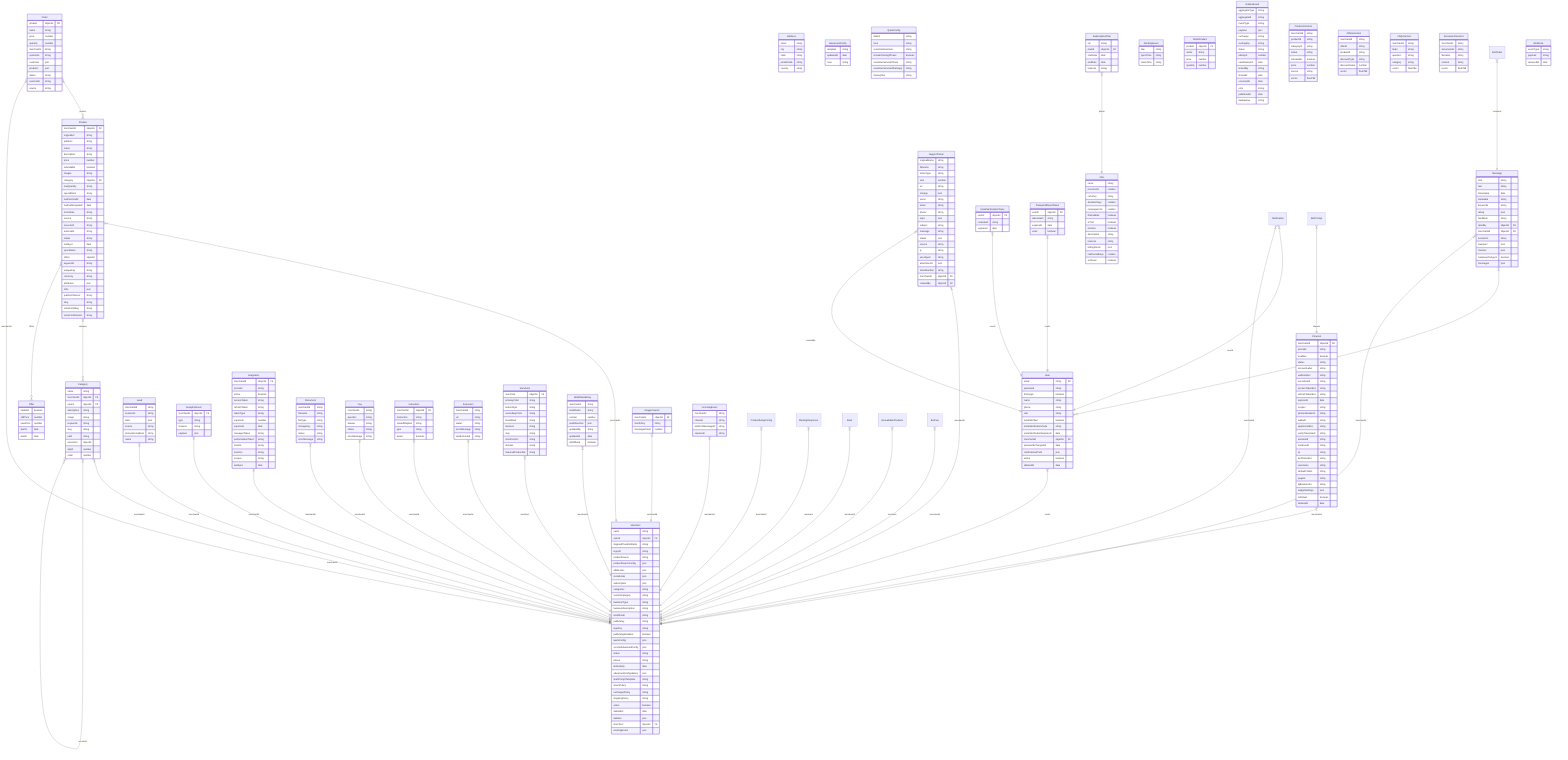 erDiagram
  %% ========================================
  %% Main Entities (Core Business Logic)
  %% ========================================

  %% Users and Merchants
  User {
    email string PK
    password string
    firstLogin boolean
    name string
    phone string
    role string
    emailVerified boolean
    emailVerificationCode string
    emailVerificationExpiresAt date
    merchantId objectid FK
    passwordChangedAt date
    notificationsPrefs json
    active boolean
    deletedAt date
  }

  Merchant {
    name string
    userId objectid FK
    skippedChecklistItems string
    logoUrl string
    productSource string
    productSourceConfig json
    addresses json
    socialLinks json
    subscription json
    categories string
    customCategory string
    businessType string
    businessDescription string
    workflowId string
    publicSlug string
    logoKey string
    publicSlugEnabled boolean
    quickConfig json
    currentAdvancedConfig json
    status string
    phone string
    lastActivity date
    advancedConfigHistory json
    finalPromptTemplate string
    returnPolicy string
    exchangePolicy string
    shippingPolicy string
    active boolean
    deletedAt date
    deletion json
    storefront objectid FK
    workingHours json
  }
  User }|--o{ Merchant : "userId"

  %% Products and Categories
  Product {
    merchantId objectid FK
    originalUrl string
    platform string
    name string
    description string
    price number
    isAvailable boolean
    images string
    category objectid FK
    lowQuantity string
    specsBlock string
    lastFetchedAt date
    lastFullScrapedAt date
    errorState string
    source string
    sourceUrl string
    externalId string
    status string
    lastSync date
    syncStatus string
    offers objectid
    keywords string
    uniqueKey string
    currency string
    attributes json
    offer json
    publicUrlStored string
    slug string
    storefrontSlug string
    storefrontDomain string
  }
  Product }|--|| Merchant : "merchantId"
  Product }|--o{ Category : "category"

  Category {
    name string
    merchantId objectid FK
    parent objectid FK
    description string
    image string
    keywords string
    slug string
    path string
    ancestors objectid
    depth number
    order number
  }
  Category }|--|| Merchant : "merchantId"
  Category }|--o{ Category : "parent"
  Category }|--o{ Category : "ancestors"

  %% Channels and Communication
  Channel {
    merchantId objectid FK
    provider string
    enabled boolean
    status string
    accountLabel string
    webhookUrl string
    secretHash string
    accessTokenEnc string
    refreshTokenEnc string
    expiresAt date
    scopes string
    phoneNumberId string
    wabaId string
    appSecretEnc string
    verifyTokenHash string
    sessionId string
    instanceId string
    qr string
    botTokenEnc string
    username string
    defaultChatId string
    pageId string
    igBusinessId string
    widgetSettings json
    isDefault boolean
    deletedAt date
  }
  Channel }|--|| Merchant : "merchantId"

  %% Messages and Chat
  Message {
    role string
    text string
    timestamp date
    metadata string
    keywords string
    rating json
    feedback string
    ratedBy objectid FK
    merchantId objectid FK
    sessionId string
    transport json
    channel json
    handoverToAgent boolean
    messages json
  }
  Message }|--o{ User : "ratedBy"
  Message }|--|| Merchant : "merchantId"

  %% Orders and E-commerce
  Order {
    product objectid FK
    name string
    price number
    quantity number
    merchantId string
    sessionId string
    customer json
    products json
    status string
    externalId string
    source string
  }
  Order }|--o{ Product : "product"
  Order }|--|| Merchant : "merchantId"

  %% Leads and Analytics
  Lead {
    merchantId string
    sessionId string
    data json
    source string
    phoneNormalized string
    name string
  }
  Lead }|--|| Merchant : "merchantId"

  AnalyticsEvent {
    merchantId objectid FK
    type string
    channel string
    payload json
  }
  AnalyticsEvent }|--|| Merchant : "merchantId"

  %% Integrations and External Services
  Integration {
    merchantId objectid FK
    provider string
    active boolean
    accessToken string
    refreshToken string
    tokenType string
    expiresIn number
    expiresAt date
    managerToken string
    authorizationToken string
    storeId string
    storeUrl string
    scopes string
    lastSync date
  }
  Integration }|--|| Merchant : "merchantId"

  %% Documents and Knowledge Base
  Document {
    merchantId string
    filename string
    fileType string
    storageKey string
    status string
    errorMessage string
  }
  Document }|--|| Merchant : "merchantId"

  Faq {
    merchantId string
    question string
    answer string
    status string
    errorMessage string
  }
  Faq }|--|| Merchant : "merchantId"

  Instruction {
    merchantId objectid FK
    instruction string
    relatedReplies string
    type string
    active boolean
  }
  Instruction }|--|| Merchant : "merchantId"

  SourceUrl {
    merchantId string
    url string
    status string
    errorMessage string
    textExtracted string
  }
  SourceUrl }|--|| Merchant : "merchantId"

  %% Support and Storefront
  Storefront {
    merchant objectid FK
    primaryColor string
    buttonStyle string
    secondaryColor string
    brandDark string
    banners string
    slug string
    storefrontUrl string
    domain string
    featuredProductIds string
  }
  Storefront }|--|| Merchant : "merchant"

  SupportTicket {
    originalName string
    filename string
    mimeType string
    size number
    url string
    storage json
    name string
    email string
    phone string
    topic json
    subject string
    message string
    status json
    source string
    ip string
    userAgent string
    attachments json
    ticketNumber string
    merchantId objectid FK
    createdBy objectid FK
  }
  SupportTicket }|--|| Merchant : "merchantId"
  SupportTicket }|--|| User : "createdBy"

  %% System and Workflow
  WorkflowHistory {
    merchantId string
    workflowId string
    version number
    workflowJson json
    updatedBy string
    updatedAt date
    isRollback boolean
  }
  WorkflowHistory }|--|| Merchant : "merchantId"

  %% ========================================
  %% Subdocuments (Embedded Documents)
  %% ========================================

  %% Merchant Subdocuments
  Address {
    street string
    city string
    state string
    postalCode string
    country string
  }

  AdvancedConfig {
    template string
    updatedAt date
    note string
  }

  QuickConfig {
    dialect string
    tone string
    customInstructions string
    includeClosingPhrase boolean
    customerServicePhone string
    customerServiceWhatsapp string
    closingText string
  }

  SubscriptionPlan {
    tier string
    planId objectid FK
    startDate date
    endDate date
    features string
  }

  WorkingHours {
    day string
    openTime string
    closeTime string
  }

  %% Product Subdocuments
  Offer {
    enabled boolean
    oldPrice number
    newPrice number
    startAt date
    endAt date
  }

  %% Order Subdocuments
  OrderProduct {
    product objectid FK
    name string
    price number
    quantity number
  }

  %% ========================================
  %% System Tables (Authentication & Security)
  %% ========================================

  %% Authentication
  EmailVerificationToken {
    userId objectid FK
    codeHash string
    expiresAt date
  }
  EmailVerificationToken }|--|| User : "userId"

  PasswordResetToken {
    userId objectid FK
    tokenHash string
    expiresAt date
    used boolean
  }
  PasswordResetToken }|--|| User : "userId"

  %% Plans and Billing
  Plan {
    name string
    priceCents number
    currency string
    durationDays number
    messageLimit number
    llmEnabled boolean
    isTrial boolean
    isActive boolean
    description string
    features string
    billingPeriod json
    trialPeriodDays number
    archived boolean
  }
  SubscriptionPlan }|--|| Plan : "planId"

  %% Usage and Limits
  UsageCounter {
    merchantId objectid FK
    monthKey string
    messagesUsed number
  }
  UsageCounter }|--|| Merchant : "merchantId"

  %% ========================================
  %% Event Sourcing and Audit
  %% ========================================

  IncomingEvent {
    merchantId string
    channel string
    platformMessageId string
    sessionId string
  }
  IncomingEvent }|--|| Merchant : "merchantId"

  OutboxEvent {
    aggregateType string
    aggregateId string
    eventType string
    payload json
    exchange string
    routingKey string
    status string
    attempts number
    nextAttemptAt date
    lockedBy string
    lockedAt date
    occurredAt date
    error string
    publishedAt date
    dedupeKey string
  }

  %% ========================================
  %% Vector Database Collections
  %% ========================================

  %% Qdrant Collections (Vector DB)
  ProductsVectors {
    merchantId string
    productId string
    categoryId string
    status string
    isAvailable boolean
    price number
    source string
    vector float768
  }

  OffersVectors {
    merchantId string
    offerId string
    productId string
    discountType string
    discountValue number
    vector float768
  }

  FAQsVectors {
    merchantId string
    faqId string
    question string
    category string
    vector float768
  }

  DocumentsVectors {
    merchantId string
    documentId string
    filename string
    content string
    vector float768
  }

  %% ========================================
  %% Additional Relationships
  %% ========================================

  %% Offers relationship with Products
  Product }|--o{ Offer : "offers"

  %% ProductSetupConfig relationship
  ProductSetupConfig }|--|| Merchant : "merchantId"

  %% Notifications relationship
  Notification }|--|| User : "userId"
  Notification }|--|| Merchant : "merchantId"

  %% MissingResponse relationship
  MissingResponse }|--|| Merchant : "merchant"

  %% Stats relationship
  Stats }|--|| Merchant : "merchantId"

  %% UnavailableProducts relationship
  UnavailableProducts }|--|| Merchant : "merchant"

  %% BotChats relationship
  BotChats }|--|| Message : "sessionId"

  %% BotPrompt relationship
  BotPrompt }|--|| Channel : "channel"

  %% BotFaq relationship
  BotFaq }|--|| Merchant : "merchantId"

  %% ========================================
  %% Webhook Events
  %% ========================================

  Webhook {
    eventType string
    payload string
    receivedAt date
  }